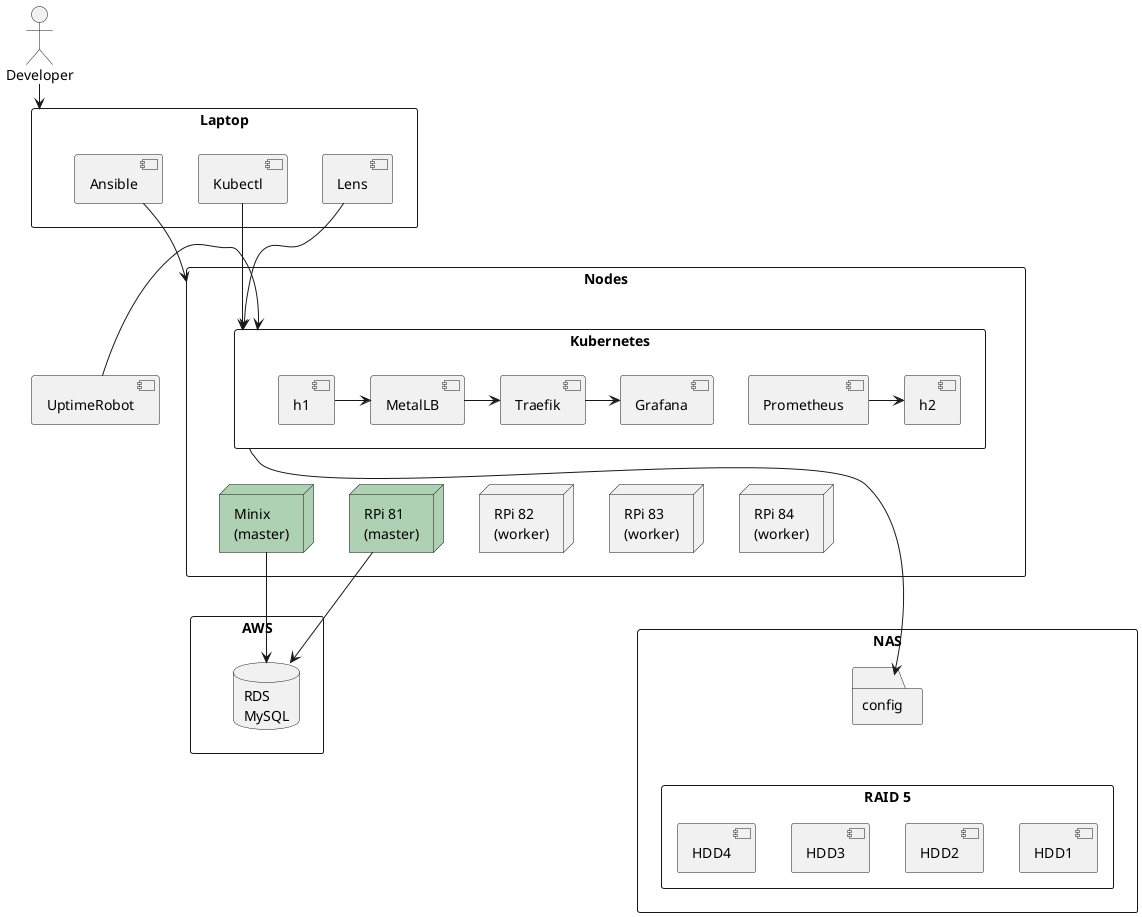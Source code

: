 @startuml
rectangle Nodes as nodes {
    rectangle Kubernetes as k8s {
        component h1
        component "MetalLB" as metallb
        component "Traefik" as traefik
        component "Grafana" as grafana
        component "Prometheus" as prometheus
        component h2

        [h1] -r-> [metallb]
        [metallb] -r-> [traefik]
        [traefik] -r-> [grafana]
        [grafana] -[hidden]r-> [prometheus]
        [prometheus] -r->[h2]
    }
    hide h1
    hide h2

    node "Minix\n(master)" as minix #ADD1B2
    node "RPi 81\n(master)" as rpi81 #ADD1B2
    node "RPi 82\n(worker)" as rpi82
    node "RPi 83\n(worker)" as rpi83
    node "RPi 84\n(worker)" as rpi84
}

k8s -[hidden]d-> minix
k8s -[hidden]d-> rpi81
k8s -[hidden]d-> rpi82
k8s -[hidden]d-> rpi83
k8s -[hidden]d-> rpi84

actor "Developer" as developer
rectangle Laptop as laptop {
    component "Ansible" as ansible
    component "Kubectl" as kubectl
    component "Lens" as lens
}
developer -d-> laptop

rectangle AWS as aws {
    database "RDS\nMySQL" as mysql
}
minix -d-> mysql
rpi81 -d-> mysql

rectangle NAS as nas {
    folder "config" as config
    rectangle "RAID 5" as raid {
        component "HDD1" as hdd1
        component "HDD2" as hdd2
        component "HDD3" as hdd3
        component "HDD4" as hdd4
    }

    config -[hidden]d-> hdd1
    config -[hidden]d-> hdd2
    config -[hidden]d-> hdd3
    config -[hidden]d-> hdd4
}
k8s ---> config

ansible -d-> nodes
lens -d-> k8s
kubectl -d-> k8s

component "UptimeRobot" as uptime
uptime -r-> k8s
uptime -[hidden]-> aws

@enduml